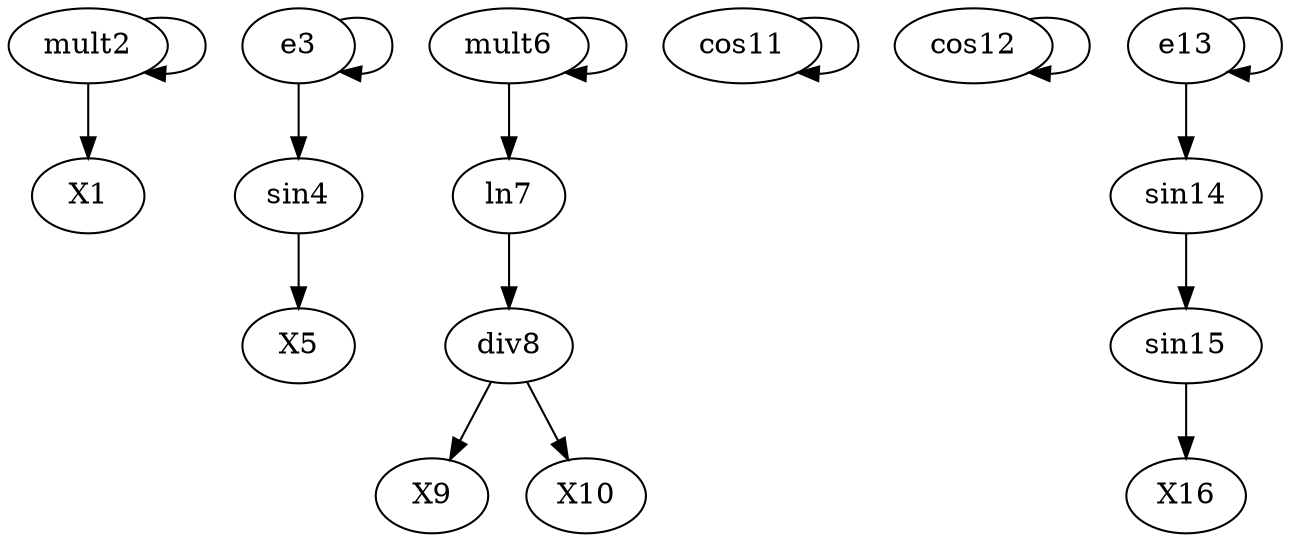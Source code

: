 digraph T {
	mult2 -> X1;
	mult2 -> mult2;
	e3 -> e3;
	e3 -> sin4;
	sin4 -> X5;
	mult6 -> mult6;
	mult6 -> ln7;
	ln7 -> div8;
	div8 -> X9;
	div8 -> X10;
	cos11 -> cos11;
	cos12 -> cos12;
	e13 -> e13;
	e13 -> sin14;
	sin14 -> sin15;
	sin15 -> X16;
}
